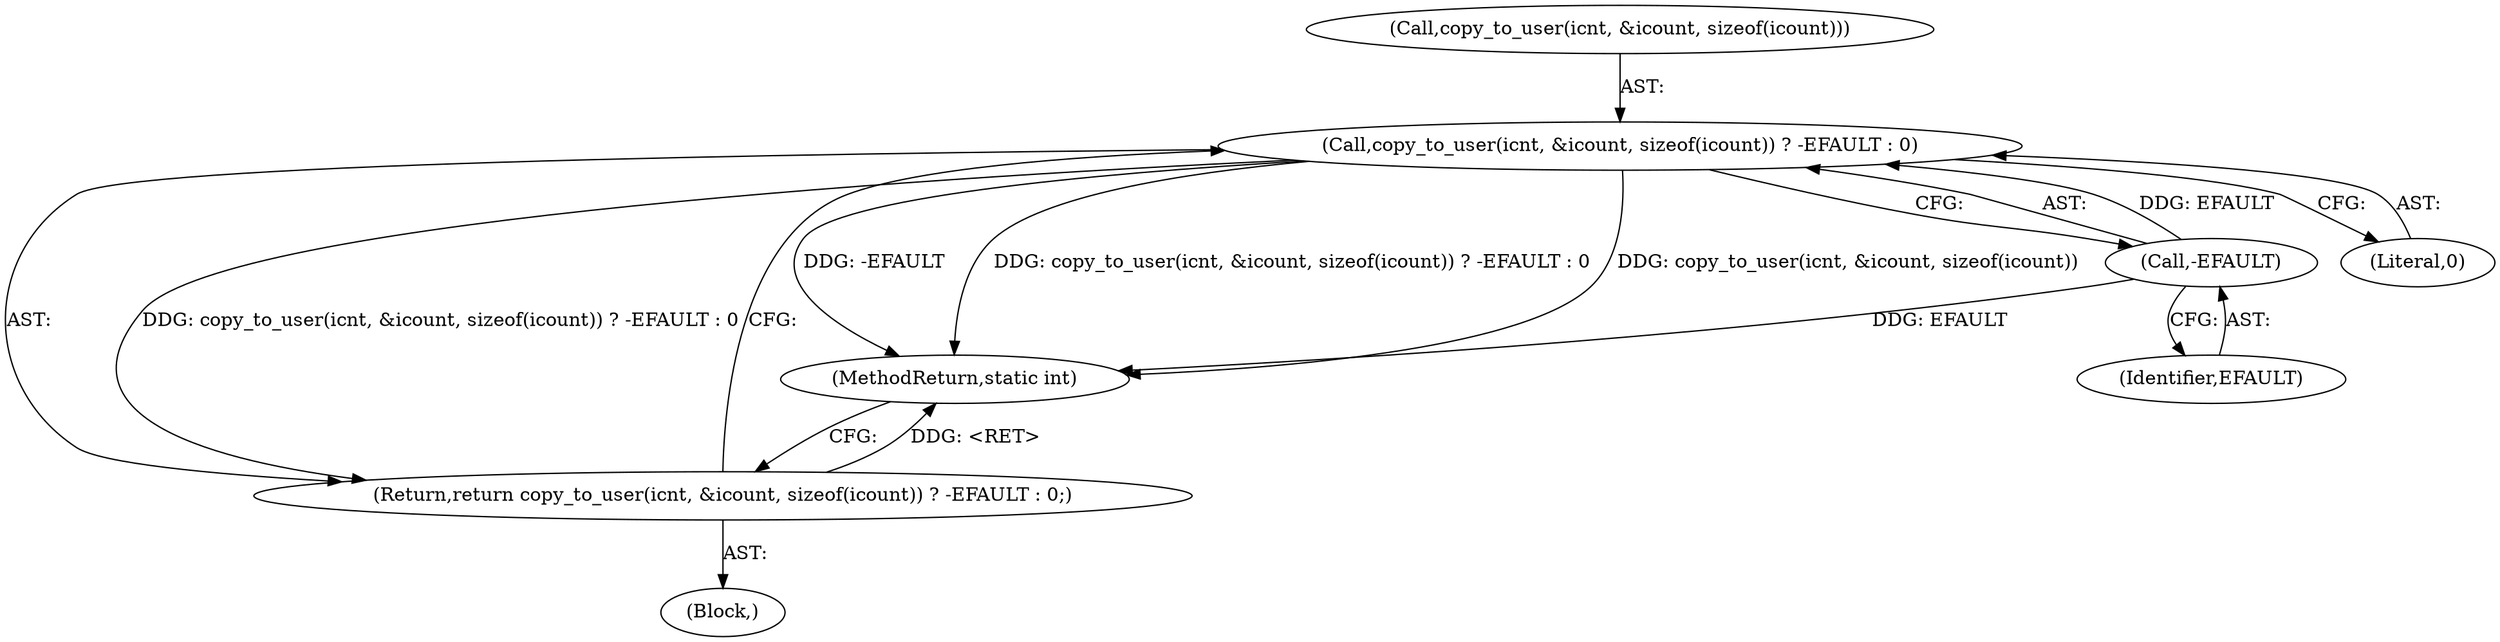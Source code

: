 digraph "0_linux_a8b33654b1e3b0c74d4a1fed041c9aae50b3c427@API" {
"1000209" [label="(Call,copy_to_user(icnt, &icount, sizeof(icount)) ? -EFAULT : 0)"];
"1000216" [label="(Call,-EFAULT)"];
"1000208" [label="(Return,return copy_to_user(icnt, &icount, sizeof(icount)) ? -EFAULT : 0;)"];
"1000216" [label="(Call,-EFAULT)"];
"1000219" [label="(MethodReturn,static int)"];
"1000218" [label="(Literal,0)"];
"1000217" [label="(Identifier,EFAULT)"];
"1000103" [label="(Block,)"];
"1000210" [label="(Call,copy_to_user(icnt, &icount, sizeof(icount)))"];
"1000208" [label="(Return,return copy_to_user(icnt, &icount, sizeof(icount)) ? -EFAULT : 0;)"];
"1000209" [label="(Call,copy_to_user(icnt, &icount, sizeof(icount)) ? -EFAULT : 0)"];
"1000209" -> "1000208"  [label="AST: "];
"1000209" -> "1000216"  [label="CFG: "];
"1000209" -> "1000218"  [label="CFG: "];
"1000210" -> "1000209"  [label="AST: "];
"1000216" -> "1000209"  [label="AST: "];
"1000218" -> "1000209"  [label="AST: "];
"1000208" -> "1000209"  [label="CFG: "];
"1000209" -> "1000219"  [label="DDG: -EFAULT"];
"1000209" -> "1000219"  [label="DDG: copy_to_user(icnt, &icount, sizeof(icount)) ? -EFAULT : 0"];
"1000209" -> "1000219"  [label="DDG: copy_to_user(icnt, &icount, sizeof(icount))"];
"1000209" -> "1000208"  [label="DDG: copy_to_user(icnt, &icount, sizeof(icount)) ? -EFAULT : 0"];
"1000216" -> "1000209"  [label="DDG: EFAULT"];
"1000216" -> "1000217"  [label="CFG: "];
"1000217" -> "1000216"  [label="AST: "];
"1000216" -> "1000219"  [label="DDG: EFAULT"];
"1000208" -> "1000103"  [label="AST: "];
"1000219" -> "1000208"  [label="CFG: "];
"1000208" -> "1000219"  [label="DDG: <RET>"];
}
